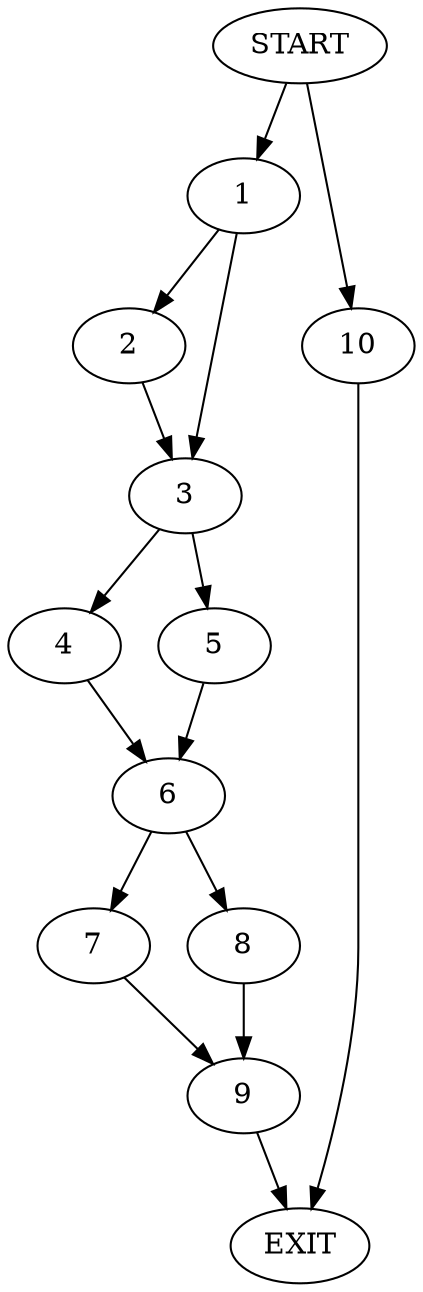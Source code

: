 digraph {
0 [label="START"]
11 [label="EXIT"]
0 -> 1
1 -> 2
1 -> 3
2 -> 3
3 -> 4
3 -> 5
5 -> 6
4 -> 6
6 -> 7
6 -> 8
7 -> 9
8 -> 9
9 -> 11
0 -> 10
10 -> 11
}
